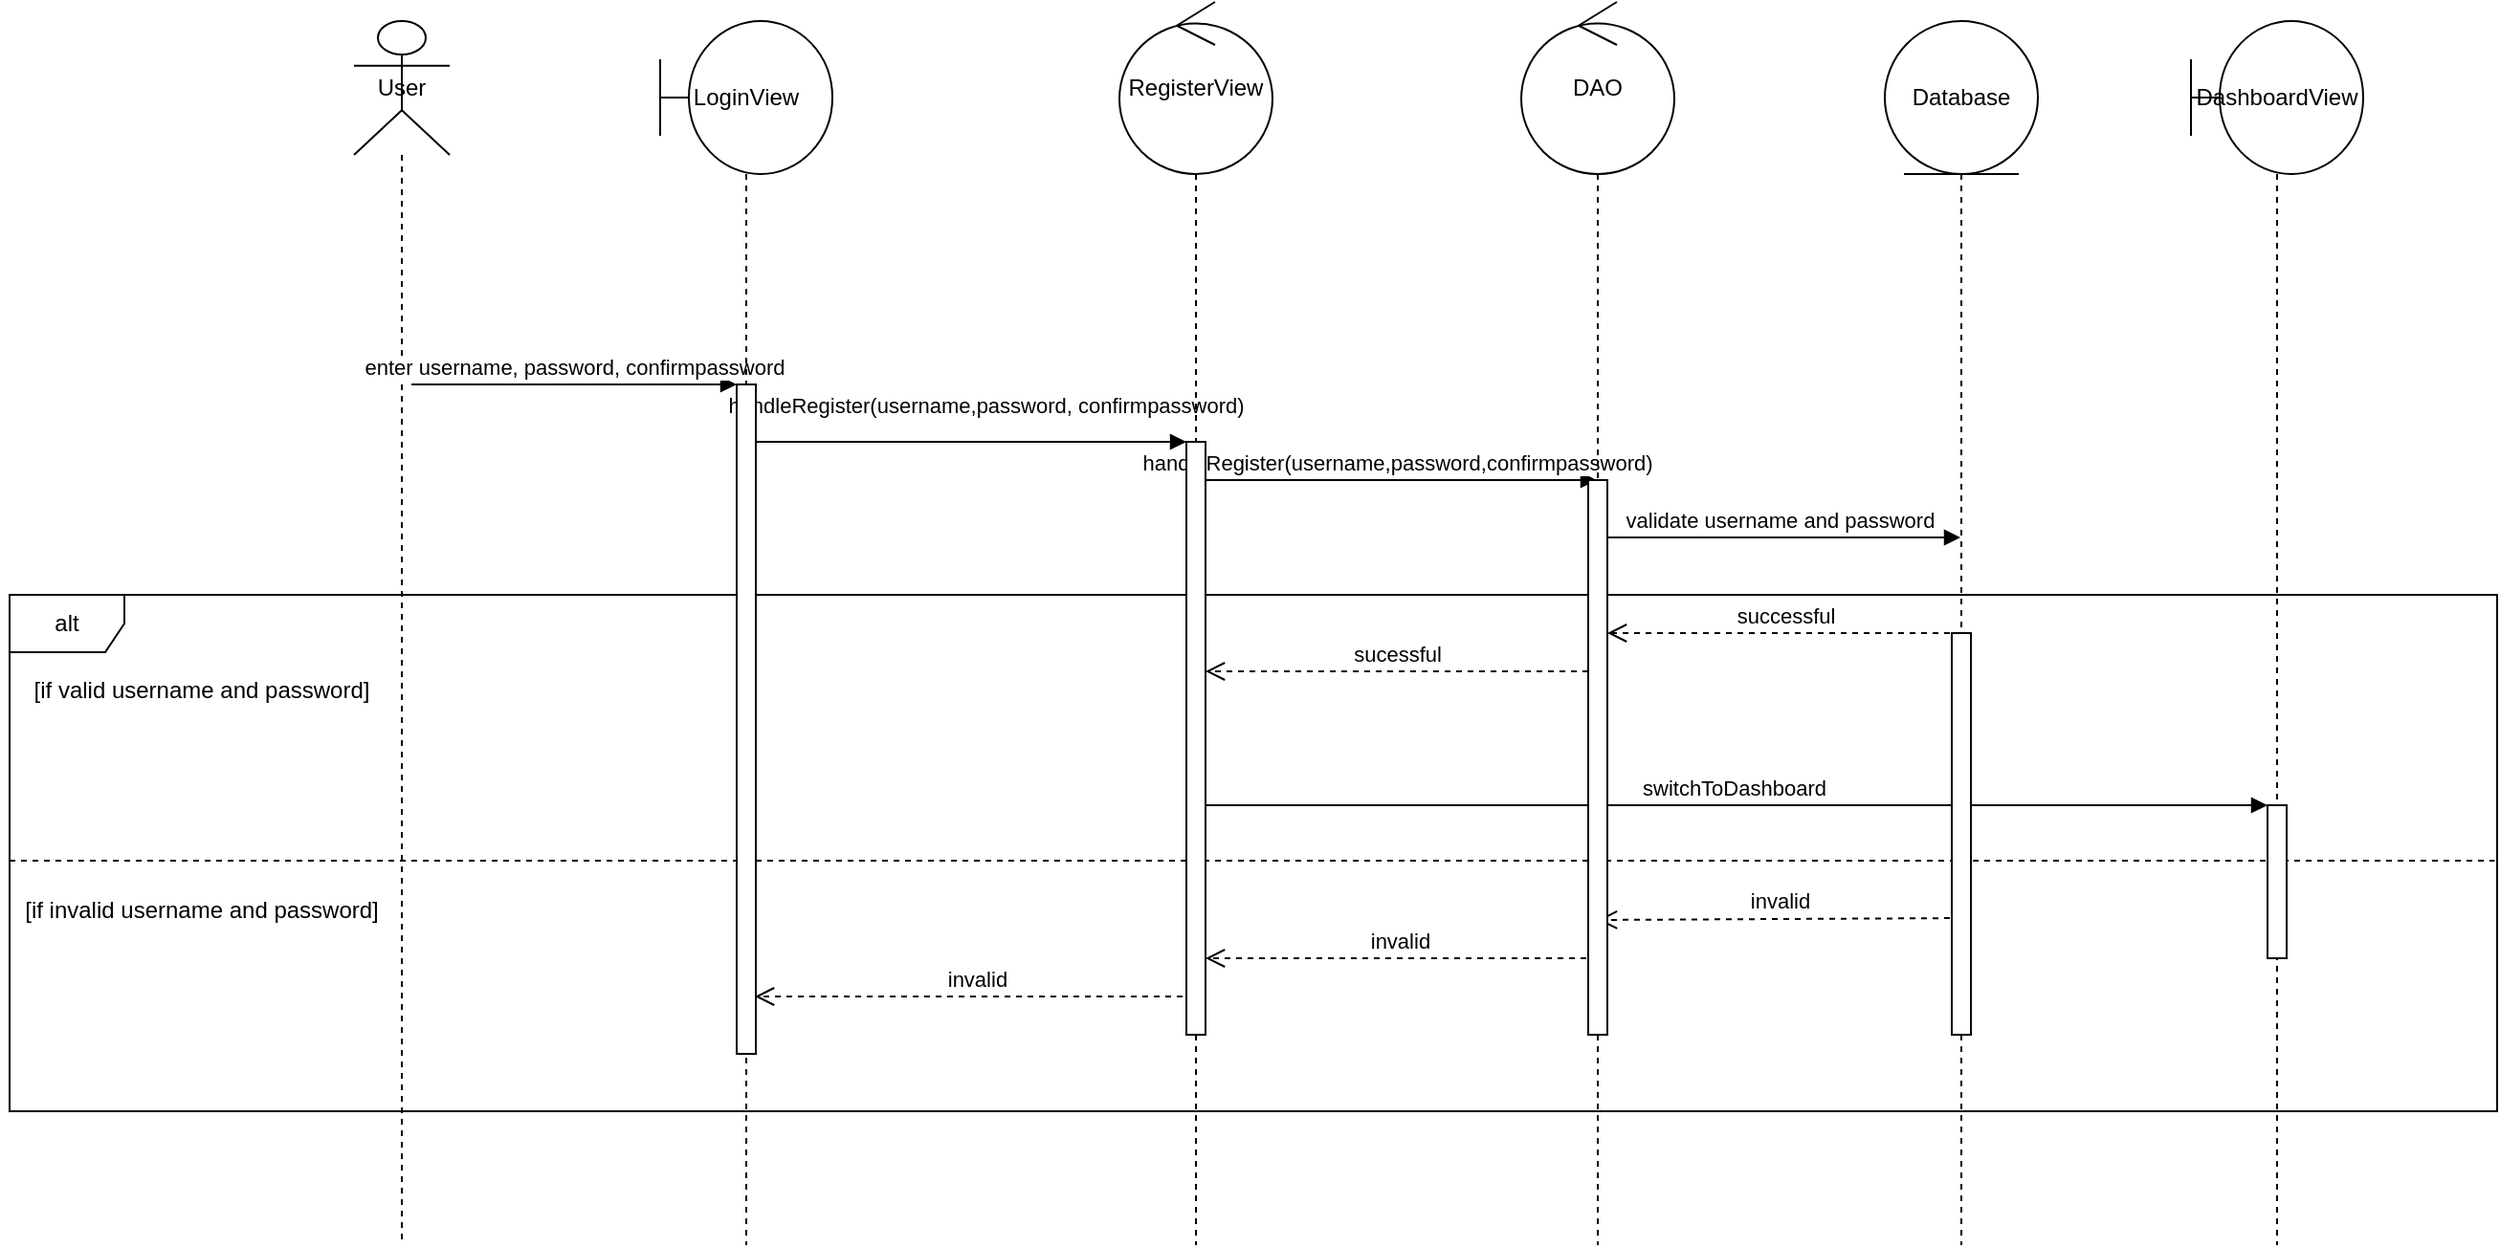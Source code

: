 <mxfile version="24.2.5" type="device">
  <diagram name="Page-1" id="2YBvvXClWsGukQMizWep">
    <mxGraphModel dx="2284" dy="836" grid="1" gridSize="10" guides="1" tooltips="1" connect="1" arrows="1" fold="1" page="1" pageScale="1" pageWidth="850" pageHeight="1100" math="0" shadow="0">
      <root>
        <mxCell id="0" />
        <mxCell id="1" parent="0" />
        <mxCell id="CZLHfKdbHsDjYVJbHo4A-15" value="User" style="shape=umlLifeline;perimeter=lifelinePerimeter;whiteSpace=wrap;html=1;container=1;dropTarget=0;collapsible=0;recursiveResize=0;outlineConnect=0;portConstraint=eastwest;newEdgeStyle={&quot;curved&quot;:0,&quot;rounded&quot;:0};participant=umlActor;size=70;" parent="1" vertex="1">
          <mxGeometry x="80" y="80" width="50" height="640" as="geometry" />
        </mxCell>
        <mxCell id="CZLHfKdbHsDjYVJbHo4A-19" value="enter username, password, confirmpassword" style="html=1;verticalAlign=bottom;endArrow=block;curved=0;rounded=0;" parent="1" target="CZLHfKdbHsDjYVJbHo4A-68" edge="1">
          <mxGeometry width="80" relative="1" as="geometry">
            <mxPoint x="110" y="270" as="sourcePoint" />
            <mxPoint x="270" y="270" as="targetPoint" />
          </mxGeometry>
        </mxCell>
        <mxCell id="CZLHfKdbHsDjYVJbHo4A-20" value="handleRegister(username,password, confirmpassword)" style="html=1;verticalAlign=bottom;endArrow=block;curved=0;rounded=0;" parent="1" target="CZLHfKdbHsDjYVJbHo4A-58" edge="1">
          <mxGeometry x="0.067" y="10" width="80" relative="1" as="geometry">
            <mxPoint x="290" y="300" as="sourcePoint" />
            <mxPoint x="519.5" y="300" as="targetPoint" />
            <mxPoint as="offset" />
          </mxGeometry>
        </mxCell>
        <mxCell id="CZLHfKdbHsDjYVJbHo4A-24" value="handleRegister(username,password,confirmpassword)" style="html=1;verticalAlign=bottom;endArrow=block;curved=0;rounded=0;" parent="1" edge="1">
          <mxGeometry width="80" relative="1" as="geometry">
            <mxPoint x="520" y="320" as="sourcePoint" />
            <mxPoint x="729.5" y="320" as="targetPoint" />
          </mxGeometry>
        </mxCell>
        <mxCell id="CZLHfKdbHsDjYVJbHo4A-27" value="validate username and password" style="html=1;verticalAlign=bottom;endArrow=block;curved=0;rounded=0;" parent="1" edge="1">
          <mxGeometry width="80" relative="1" as="geometry">
            <mxPoint x="730" y="350" as="sourcePoint" />
            <mxPoint x="919.5" y="350" as="targetPoint" />
          </mxGeometry>
        </mxCell>
        <mxCell id="CZLHfKdbHsDjYVJbHo4A-30" value="alt" style="shape=umlFrame;whiteSpace=wrap;html=1;pointerEvents=0;" parent="1" vertex="1">
          <mxGeometry x="-100" y="380" width="1300" height="270" as="geometry" />
        </mxCell>
        <mxCell id="CZLHfKdbHsDjYVJbHo4A-31" value="successful" style="html=1;verticalAlign=bottom;endArrow=open;dashed=1;endSize=8;curved=0;rounded=0;" parent="1" edge="1">
          <mxGeometry relative="1" as="geometry">
            <mxPoint x="920" y="400" as="sourcePoint" />
            <mxPoint x="735" y="400" as="targetPoint" />
          </mxGeometry>
        </mxCell>
        <mxCell id="CZLHfKdbHsDjYVJbHo4A-32" value="sucessful" style="html=1;verticalAlign=bottom;endArrow=open;dashed=1;endSize=8;curved=0;rounded=0;" parent="1" edge="1">
          <mxGeometry relative="1" as="geometry">
            <mxPoint x="725" y="420" as="sourcePoint" />
            <mxPoint x="525" y="420" as="targetPoint" />
          </mxGeometry>
        </mxCell>
        <mxCell id="CZLHfKdbHsDjYVJbHo4A-35" value="switchToDashboard" style="html=1;verticalAlign=bottom;endArrow=block;curved=0;rounded=0;" parent="1" target="CZLHfKdbHsDjYVJbHo4A-70" edge="1">
          <mxGeometry x="0.001" width="80" relative="1" as="geometry">
            <mxPoint x="520" y="490" as="sourcePoint" />
            <mxPoint x="1090" y="490" as="targetPoint" />
            <mxPoint as="offset" />
          </mxGeometry>
        </mxCell>
        <mxCell id="CZLHfKdbHsDjYVJbHo4A-42" value="invalid" style="html=1;verticalAlign=bottom;endArrow=open;dashed=1;endSize=8;curved=0;rounded=0;" parent="1" edge="1">
          <mxGeometry relative="1" as="geometry">
            <mxPoint x="920" y="549" as="sourcePoint" />
            <mxPoint x="730" y="550" as="targetPoint" />
          </mxGeometry>
        </mxCell>
        <mxCell id="CZLHfKdbHsDjYVJbHo4A-43" value="invalid&amp;nbsp;" style="html=1;verticalAlign=bottom;endArrow=open;dashed=1;endSize=8;curved=0;rounded=0;" parent="1" edge="1">
          <mxGeometry relative="1" as="geometry">
            <mxPoint x="730" y="570" as="sourcePoint" />
            <mxPoint x="525" y="570" as="targetPoint" />
          </mxGeometry>
        </mxCell>
        <mxCell id="CZLHfKdbHsDjYVJbHo4A-44" value="invalid&amp;nbsp;" style="html=1;verticalAlign=bottom;endArrow=open;dashed=1;endSize=8;curved=0;rounded=0;" parent="1" edge="1">
          <mxGeometry relative="1" as="geometry">
            <mxPoint x="525" y="590" as="sourcePoint" />
            <mxPoint x="289.5" y="590" as="targetPoint" />
          </mxGeometry>
        </mxCell>
        <mxCell id="CZLHfKdbHsDjYVJbHo4A-45" value="" style="endArrow=none;dashed=1;html=1;rounded=0;exitX=0;exitY=0.515;exitDx=0;exitDy=0;exitPerimeter=0;entryX=0.999;entryY=0.515;entryDx=0;entryDy=0;entryPerimeter=0;" parent="1" source="CZLHfKdbHsDjYVJbHo4A-30" target="CZLHfKdbHsDjYVJbHo4A-30" edge="1">
          <mxGeometry width="50" height="50" relative="1" as="geometry">
            <mxPoint x="-10" y="520" as="sourcePoint" />
            <mxPoint x="1200" y="520" as="targetPoint" />
          </mxGeometry>
        </mxCell>
        <mxCell id="CZLHfKdbHsDjYVJbHo4A-46" value="[if valid username and password]" style="text;html=1;align=center;verticalAlign=middle;resizable=0;points=[];autosize=1;strokeColor=none;fillColor=none;" parent="1" vertex="1">
          <mxGeometry x="-100" y="415" width="200" height="30" as="geometry" />
        </mxCell>
        <mxCell id="CZLHfKdbHsDjYVJbHo4A-47" value="[if invalid username and password]" style="text;html=1;align=center;verticalAlign=middle;resizable=0;points=[];autosize=1;strokeColor=none;fillColor=none;" parent="1" vertex="1">
          <mxGeometry x="-105" y="530" width="210" height="30" as="geometry" />
        </mxCell>
        <mxCell id="CZLHfKdbHsDjYVJbHo4A-57" value="RegisterView" style="shape=umlLifeline;perimeter=lifelinePerimeter;whiteSpace=wrap;html=1;container=1;dropTarget=0;collapsible=0;recursiveResize=0;outlineConnect=0;portConstraint=eastwest;newEdgeStyle={&quot;curved&quot;:0,&quot;rounded&quot;:0};participant=umlControl;size=90;" parent="1" vertex="1">
          <mxGeometry x="480" y="70" width="80" height="650" as="geometry" />
        </mxCell>
        <mxCell id="CZLHfKdbHsDjYVJbHo4A-58" value="" style="html=1;points=[[0,0,0,0,5],[0,1,0,0,-5],[1,0,0,0,5],[1,1,0,0,-5]];perimeter=orthogonalPerimeter;outlineConnect=0;targetShapes=umlLifeline;portConstraint=eastwest;newEdgeStyle={&quot;curved&quot;:0,&quot;rounded&quot;:0};" parent="CZLHfKdbHsDjYVJbHo4A-57" vertex="1">
          <mxGeometry x="35" y="230" width="10" height="310" as="geometry" />
        </mxCell>
        <mxCell id="CZLHfKdbHsDjYVJbHo4A-59" value="DAO" style="shape=umlLifeline;perimeter=lifelinePerimeter;whiteSpace=wrap;html=1;container=1;dropTarget=0;collapsible=0;recursiveResize=0;outlineConnect=0;portConstraint=eastwest;newEdgeStyle={&quot;curved&quot;:0,&quot;rounded&quot;:0};participant=umlControl;size=90;" parent="1" vertex="1">
          <mxGeometry x="690" y="70" width="80" height="650" as="geometry" />
        </mxCell>
        <mxCell id="CZLHfKdbHsDjYVJbHo4A-60" value="" style="html=1;points=[[0,0,0,0,5],[0,1,0,0,-5],[1,0,0,0,5],[1,1,0,0,-5]];perimeter=orthogonalPerimeter;outlineConnect=0;targetShapes=umlLifeline;portConstraint=eastwest;newEdgeStyle={&quot;curved&quot;:0,&quot;rounded&quot;:0};" parent="CZLHfKdbHsDjYVJbHo4A-59" vertex="1">
          <mxGeometry x="35" y="250" width="10" height="290" as="geometry" />
        </mxCell>
        <mxCell id="CZLHfKdbHsDjYVJbHo4A-64" value="Database" style="shape=umlLifeline;perimeter=lifelinePerimeter;whiteSpace=wrap;html=1;container=1;dropTarget=0;collapsible=0;recursiveResize=0;outlineConnect=0;portConstraint=eastwest;newEdgeStyle={&quot;curved&quot;:0,&quot;rounded&quot;:0};participant=umlEntity;size=80;" parent="1" vertex="1">
          <mxGeometry x="880" y="80" width="80" height="640" as="geometry" />
        </mxCell>
        <mxCell id="CZLHfKdbHsDjYVJbHo4A-71" value="" style="html=1;points=[[0,0,0,0,5],[0,1,0,0,-5],[1,0,0,0,5],[1,1,0,0,-5]];perimeter=orthogonalPerimeter;outlineConnect=0;targetShapes=umlLifeline;portConstraint=eastwest;newEdgeStyle={&quot;curved&quot;:0,&quot;rounded&quot;:0};" parent="CZLHfKdbHsDjYVJbHo4A-64" vertex="1">
          <mxGeometry x="35" y="320" width="10" height="210" as="geometry" />
        </mxCell>
        <mxCell id="CZLHfKdbHsDjYVJbHo4A-67" value="LoginView" style="shape=umlLifeline;perimeter=lifelinePerimeter;whiteSpace=wrap;html=1;container=1;dropTarget=0;collapsible=0;recursiveResize=0;outlineConnect=0;portConstraint=eastwest;newEdgeStyle={&quot;curved&quot;:0,&quot;rounded&quot;:0};participant=umlBoundary;size=80;" parent="1" vertex="1">
          <mxGeometry x="240" y="80" width="90" height="640" as="geometry" />
        </mxCell>
        <mxCell id="CZLHfKdbHsDjYVJbHo4A-68" value="" style="html=1;points=[[0,0,0,0,5],[0,1,0,0,-5],[1,0,0,0,5],[1,1,0,0,-5]];perimeter=orthogonalPerimeter;outlineConnect=0;targetShapes=umlLifeline;portConstraint=eastwest;newEdgeStyle={&quot;curved&quot;:0,&quot;rounded&quot;:0};" parent="CZLHfKdbHsDjYVJbHo4A-67" vertex="1">
          <mxGeometry x="40" y="190" width="10" height="350" as="geometry" />
        </mxCell>
        <mxCell id="CZLHfKdbHsDjYVJbHo4A-69" value="DashboardView" style="shape=umlLifeline;perimeter=lifelinePerimeter;whiteSpace=wrap;html=1;container=1;dropTarget=0;collapsible=0;recursiveResize=0;outlineConnect=0;portConstraint=eastwest;newEdgeStyle={&quot;curved&quot;:0,&quot;rounded&quot;:0};participant=umlBoundary;size=80;" parent="1" vertex="1">
          <mxGeometry x="1040" y="80" width="90" height="640" as="geometry" />
        </mxCell>
        <mxCell id="CZLHfKdbHsDjYVJbHo4A-70" value="" style="html=1;points=[[0,0,0,0,5],[0,1,0,0,-5],[1,0,0,0,5],[1,1,0,0,-5]];perimeter=orthogonalPerimeter;outlineConnect=0;targetShapes=umlLifeline;portConstraint=eastwest;newEdgeStyle={&quot;curved&quot;:0,&quot;rounded&quot;:0};" parent="CZLHfKdbHsDjYVJbHo4A-69" vertex="1">
          <mxGeometry x="40" y="410" width="10" height="80" as="geometry" />
        </mxCell>
      </root>
    </mxGraphModel>
  </diagram>
</mxfile>
